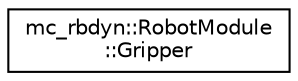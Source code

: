 digraph "Graphical Class Hierarchy"
{
 // INTERACTIVE_SVG=YES
 // LATEX_PDF_SIZE
  edge [fontname="Helvetica",fontsize="10",labelfontname="Helvetica",labelfontsize="10"];
  node [fontname="Helvetica",fontsize="10",shape=record];
  rankdir="LR";
  Node0 [label="mc_rbdyn::RobotModule\l::Gripper",height=0.2,width=0.4,color="black", fillcolor="white", style="filled",URL="$structmc__rbdyn_1_1RobotModule_1_1Gripper.html",tooltip=" "];
}
